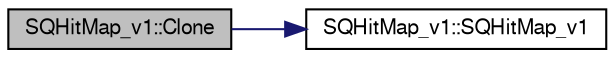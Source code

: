 digraph "SQHitMap_v1::Clone"
{
  bgcolor="transparent";
  edge [fontname="FreeSans",fontsize="10",labelfontname="FreeSans",labelfontsize="10"];
  node [fontname="FreeSans",fontsize="10",shape=record];
  rankdir="LR";
  Node1 [label="SQHitMap_v1::Clone",height=0.2,width=0.4,color="black", fillcolor="grey75", style="filled" fontcolor="black"];
  Node1 -> Node2 [color="midnightblue",fontsize="10",style="solid",fontname="FreeSans"];
  Node2 [label="SQHitMap_v1::SQHitMap_v1",height=0.2,width=0.4,color="black",URL="$d2/d62/classSQHitMap__v1.html#a3e3927a9424024840118febbc08107b7"];
}
